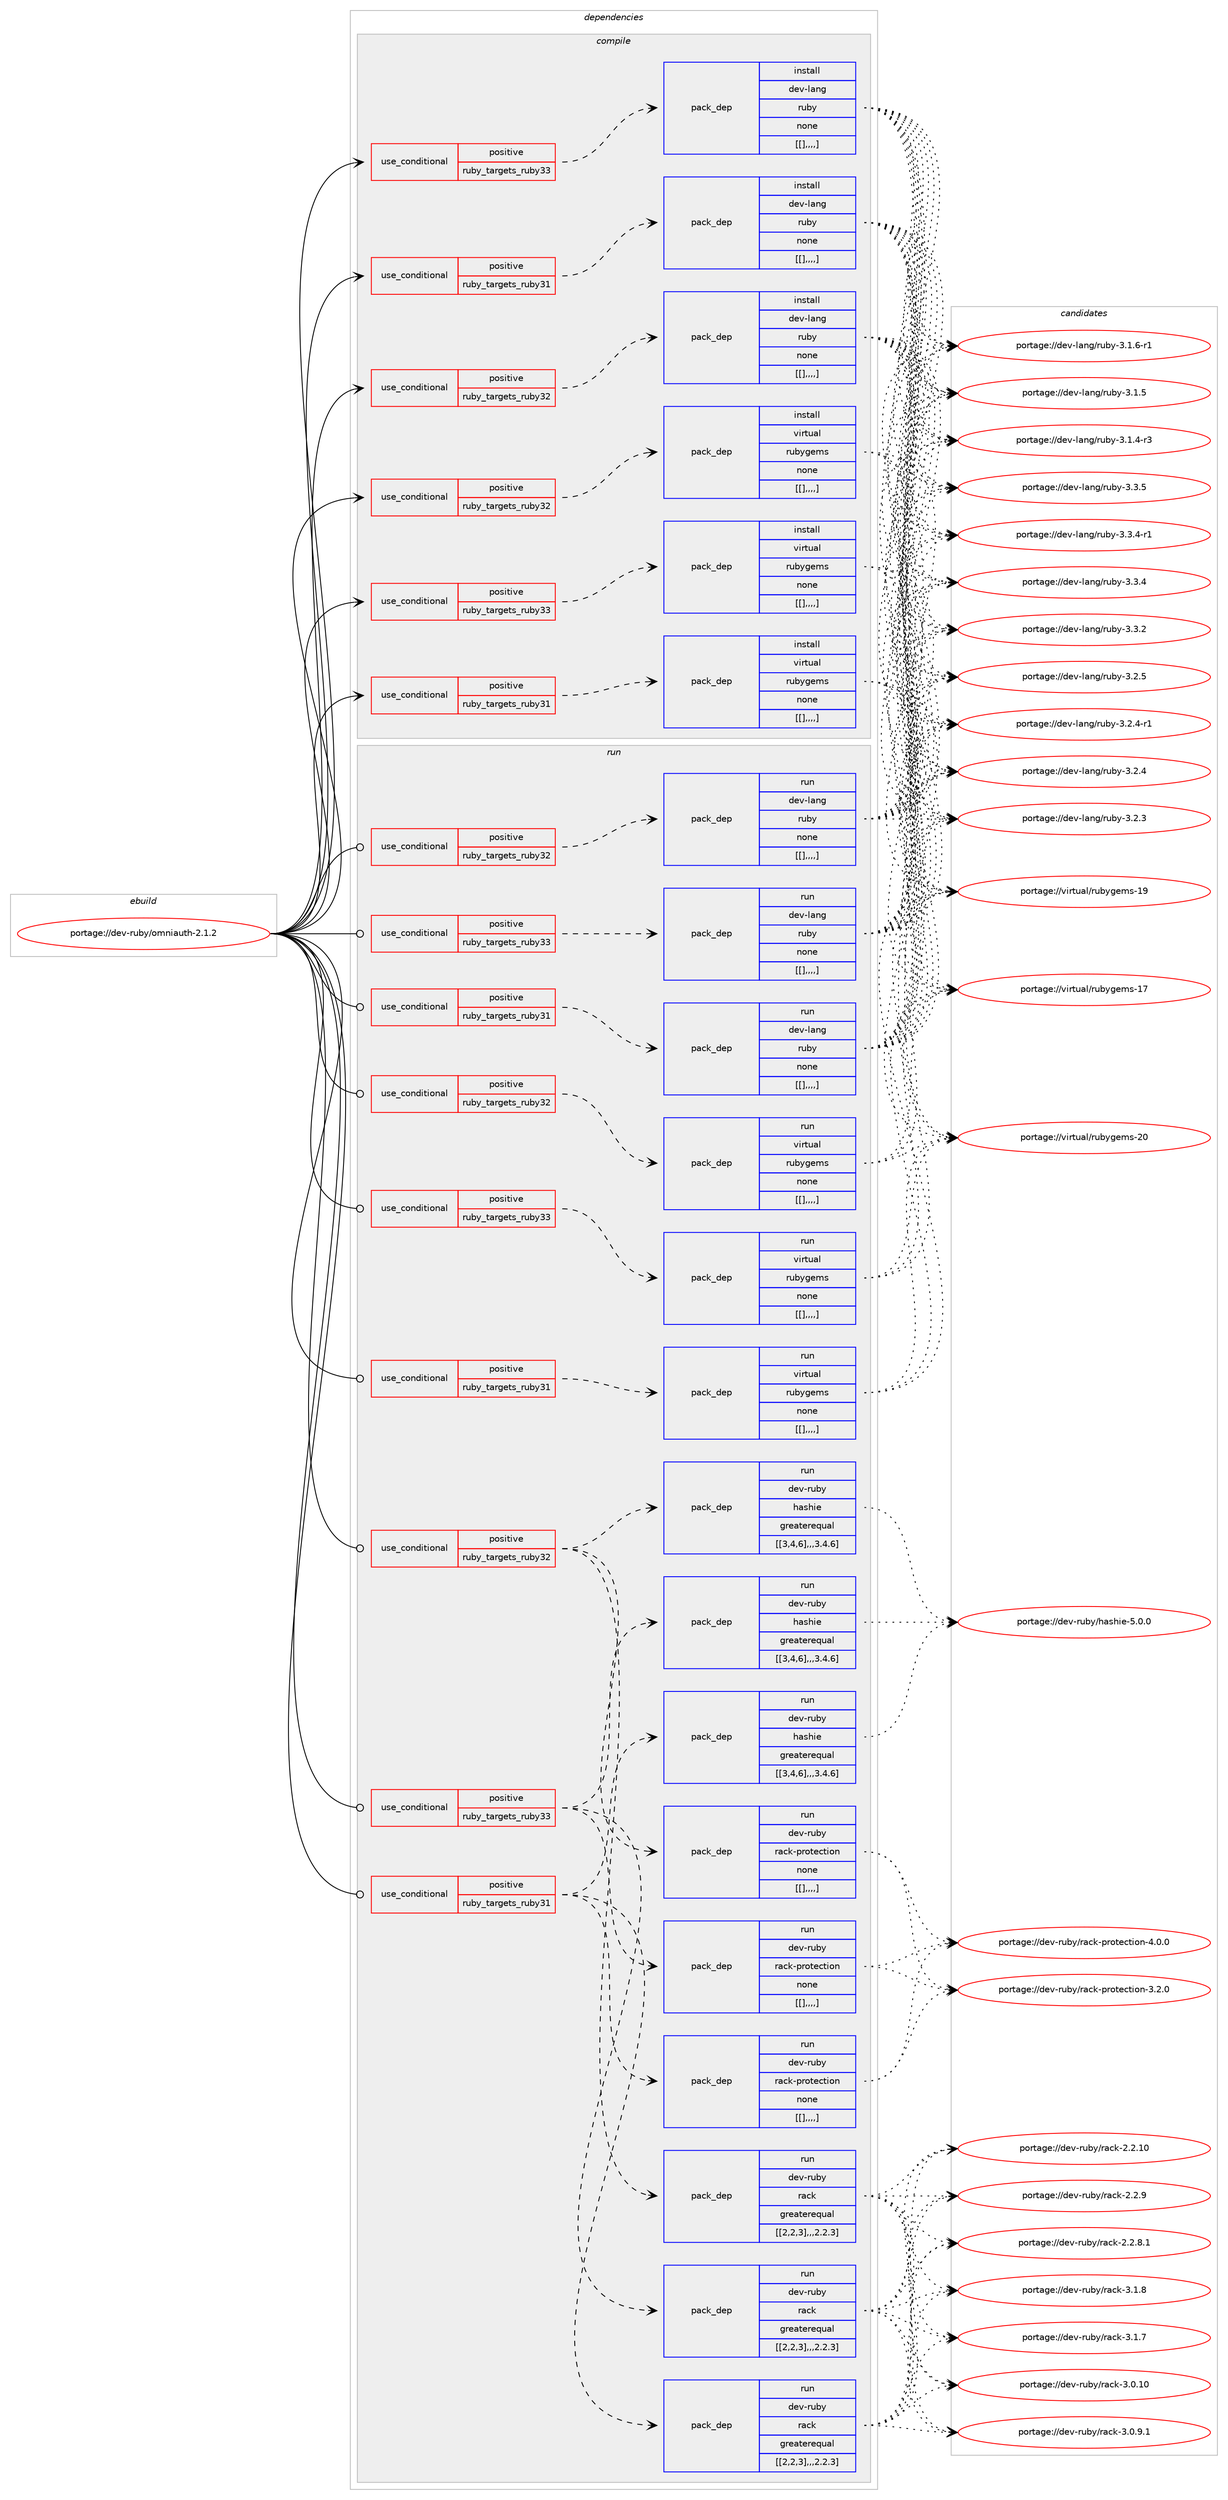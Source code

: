digraph prolog {

# *************
# Graph options
# *************

newrank=true;
concentrate=true;
compound=true;
graph [rankdir=LR,fontname=Helvetica,fontsize=10,ranksep=1.5];#, ranksep=2.5, nodesep=0.2];
edge  [arrowhead=vee];
node  [fontname=Helvetica,fontsize=10];

# **********
# The ebuild
# **********

subgraph cluster_leftcol {
color=gray;
label=<<i>ebuild</i>>;
id [label="portage://dev-ruby/omniauth-2.1.2", color=red, width=4, href="../dev-ruby/omniauth-2.1.2.svg"];
}

# ****************
# The dependencies
# ****************

subgraph cluster_midcol {
color=gray;
label=<<i>dependencies</i>>;
subgraph cluster_compile {
fillcolor="#eeeeee";
style=filled;
label=<<i>compile</i>>;
subgraph cond56104 {
dependency203566 [label=<<TABLE BORDER="0" CELLBORDER="1" CELLSPACING="0" CELLPADDING="4"><TR><TD ROWSPAN="3" CELLPADDING="10">use_conditional</TD></TR><TR><TD>positive</TD></TR><TR><TD>ruby_targets_ruby31</TD></TR></TABLE>>, shape=none, color=red];
subgraph pack146032 {
dependency203589 [label=<<TABLE BORDER="0" CELLBORDER="1" CELLSPACING="0" CELLPADDING="4" WIDTH="220"><TR><TD ROWSPAN="6" CELLPADDING="30">pack_dep</TD></TR><TR><TD WIDTH="110">install</TD></TR><TR><TD>dev-lang</TD></TR><TR><TD>ruby</TD></TR><TR><TD>none</TD></TR><TR><TD>[[],,,,]</TD></TR></TABLE>>, shape=none, color=blue];
}
dependency203566:e -> dependency203589:w [weight=20,style="dashed",arrowhead="vee"];
}
id:e -> dependency203566:w [weight=20,style="solid",arrowhead="vee"];
subgraph cond56133 {
dependency203615 [label=<<TABLE BORDER="0" CELLBORDER="1" CELLSPACING="0" CELLPADDING="4"><TR><TD ROWSPAN="3" CELLPADDING="10">use_conditional</TD></TR><TR><TD>positive</TD></TR><TR><TD>ruby_targets_ruby31</TD></TR></TABLE>>, shape=none, color=red];
subgraph pack146052 {
dependency203619 [label=<<TABLE BORDER="0" CELLBORDER="1" CELLSPACING="0" CELLPADDING="4" WIDTH="220"><TR><TD ROWSPAN="6" CELLPADDING="30">pack_dep</TD></TR><TR><TD WIDTH="110">install</TD></TR><TR><TD>virtual</TD></TR><TR><TD>rubygems</TD></TR><TR><TD>none</TD></TR><TR><TD>[[],,,,]</TD></TR></TABLE>>, shape=none, color=blue];
}
dependency203615:e -> dependency203619:w [weight=20,style="dashed",arrowhead="vee"];
}
id:e -> dependency203615:w [weight=20,style="solid",arrowhead="vee"];
subgraph cond56139 {
dependency203689 [label=<<TABLE BORDER="0" CELLBORDER="1" CELLSPACING="0" CELLPADDING="4"><TR><TD ROWSPAN="3" CELLPADDING="10">use_conditional</TD></TR><TR><TD>positive</TD></TR><TR><TD>ruby_targets_ruby32</TD></TR></TABLE>>, shape=none, color=red];
subgraph pack146100 {
dependency203713 [label=<<TABLE BORDER="0" CELLBORDER="1" CELLSPACING="0" CELLPADDING="4" WIDTH="220"><TR><TD ROWSPAN="6" CELLPADDING="30">pack_dep</TD></TR><TR><TD WIDTH="110">install</TD></TR><TR><TD>dev-lang</TD></TR><TR><TD>ruby</TD></TR><TR><TD>none</TD></TR><TR><TD>[[],,,,]</TD></TR></TABLE>>, shape=none, color=blue];
}
dependency203689:e -> dependency203713:w [weight=20,style="dashed",arrowhead="vee"];
}
id:e -> dependency203689:w [weight=20,style="solid",arrowhead="vee"];
subgraph cond56193 {
dependency203737 [label=<<TABLE BORDER="0" CELLBORDER="1" CELLSPACING="0" CELLPADDING="4"><TR><TD ROWSPAN="3" CELLPADDING="10">use_conditional</TD></TR><TR><TD>positive</TD></TR><TR><TD>ruby_targets_ruby32</TD></TR></TABLE>>, shape=none, color=red];
subgraph pack146115 {
dependency203762 [label=<<TABLE BORDER="0" CELLBORDER="1" CELLSPACING="0" CELLPADDING="4" WIDTH="220"><TR><TD ROWSPAN="6" CELLPADDING="30">pack_dep</TD></TR><TR><TD WIDTH="110">install</TD></TR><TR><TD>virtual</TD></TR><TR><TD>rubygems</TD></TR><TR><TD>none</TD></TR><TR><TD>[[],,,,]</TD></TR></TABLE>>, shape=none, color=blue];
}
dependency203737:e -> dependency203762:w [weight=20,style="dashed",arrowhead="vee"];
}
id:e -> dependency203737:w [weight=20,style="solid",arrowhead="vee"];
subgraph cond56221 {
dependency203879 [label=<<TABLE BORDER="0" CELLBORDER="1" CELLSPACING="0" CELLPADDING="4"><TR><TD ROWSPAN="3" CELLPADDING="10">use_conditional</TD></TR><TR><TD>positive</TD></TR><TR><TD>ruby_targets_ruby33</TD></TR></TABLE>>, shape=none, color=red];
subgraph pack146193 {
dependency203959 [label=<<TABLE BORDER="0" CELLBORDER="1" CELLSPACING="0" CELLPADDING="4" WIDTH="220"><TR><TD ROWSPAN="6" CELLPADDING="30">pack_dep</TD></TR><TR><TD WIDTH="110">install</TD></TR><TR><TD>dev-lang</TD></TR><TR><TD>ruby</TD></TR><TR><TD>none</TD></TR><TR><TD>[[],,,,]</TD></TR></TABLE>>, shape=none, color=blue];
}
dependency203879:e -> dependency203959:w [weight=20,style="dashed",arrowhead="vee"];
}
id:e -> dependency203879:w [weight=20,style="solid",arrowhead="vee"];
subgraph cond56289 {
dependency204015 [label=<<TABLE BORDER="0" CELLBORDER="1" CELLSPACING="0" CELLPADDING="4"><TR><TD ROWSPAN="3" CELLPADDING="10">use_conditional</TD></TR><TR><TD>positive</TD></TR><TR><TD>ruby_targets_ruby33</TD></TR></TABLE>>, shape=none, color=red];
subgraph pack146286 {
dependency204053 [label=<<TABLE BORDER="0" CELLBORDER="1" CELLSPACING="0" CELLPADDING="4" WIDTH="220"><TR><TD ROWSPAN="6" CELLPADDING="30">pack_dep</TD></TR><TR><TD WIDTH="110">install</TD></TR><TR><TD>virtual</TD></TR><TR><TD>rubygems</TD></TR><TR><TD>none</TD></TR><TR><TD>[[],,,,]</TD></TR></TABLE>>, shape=none, color=blue];
}
dependency204015:e -> dependency204053:w [weight=20,style="dashed",arrowhead="vee"];
}
id:e -> dependency204015:w [weight=20,style="solid",arrowhead="vee"];
}
subgraph cluster_compileandrun {
fillcolor="#eeeeee";
style=filled;
label=<<i>compile and run</i>>;
}
subgraph cluster_run {
fillcolor="#eeeeee";
style=filled;
label=<<i>run</i>>;
subgraph cond56350 {
dependency204120 [label=<<TABLE BORDER="0" CELLBORDER="1" CELLSPACING="0" CELLPADDING="4"><TR><TD ROWSPAN="3" CELLPADDING="10">use_conditional</TD></TR><TR><TD>positive</TD></TR><TR><TD>ruby_targets_ruby31</TD></TR></TABLE>>, shape=none, color=red];
subgraph pack146331 {
dependency204143 [label=<<TABLE BORDER="0" CELLBORDER="1" CELLSPACING="0" CELLPADDING="4" WIDTH="220"><TR><TD ROWSPAN="6" CELLPADDING="30">pack_dep</TD></TR><TR><TD WIDTH="110">run</TD></TR><TR><TD>dev-lang</TD></TR><TR><TD>ruby</TD></TR><TR><TD>none</TD></TR><TR><TD>[[],,,,]</TD></TR></TABLE>>, shape=none, color=blue];
}
dependency204120:e -> dependency204143:w [weight=20,style="dashed",arrowhead="vee"];
}
id:e -> dependency204120:w [weight=20,style="solid",arrowhead="odot"];
subgraph cond56433 {
dependency204292 [label=<<TABLE BORDER="0" CELLBORDER="1" CELLSPACING="0" CELLPADDING="4"><TR><TD ROWSPAN="3" CELLPADDING="10">use_conditional</TD></TR><TR><TD>positive</TD></TR><TR><TD>ruby_targets_ruby31</TD></TR></TABLE>>, shape=none, color=red];
subgraph pack146411 {
dependency204328 [label=<<TABLE BORDER="0" CELLBORDER="1" CELLSPACING="0" CELLPADDING="4" WIDTH="220"><TR><TD ROWSPAN="6" CELLPADDING="30">pack_dep</TD></TR><TR><TD WIDTH="110">run</TD></TR><TR><TD>dev-ruby</TD></TR><TR><TD>rack</TD></TR><TR><TD>greaterequal</TD></TR><TR><TD>[[2,2,3],,,2.2.3]</TD></TR></TABLE>>, shape=none, color=blue];
}
dependency204292:e -> dependency204328:w [weight=20,style="dashed",arrowhead="vee"];
subgraph pack146433 {
dependency204331 [label=<<TABLE BORDER="0" CELLBORDER="1" CELLSPACING="0" CELLPADDING="4" WIDTH="220"><TR><TD ROWSPAN="6" CELLPADDING="30">pack_dep</TD></TR><TR><TD WIDTH="110">run</TD></TR><TR><TD>dev-ruby</TD></TR><TR><TD>rack-protection</TD></TR><TR><TD>none</TD></TR><TR><TD>[[],,,,]</TD></TR></TABLE>>, shape=none, color=blue];
}
dependency204292:e -> dependency204331:w [weight=20,style="dashed",arrowhead="vee"];
subgraph pack146447 {
dependency204357 [label=<<TABLE BORDER="0" CELLBORDER="1" CELLSPACING="0" CELLPADDING="4" WIDTH="220"><TR><TD ROWSPAN="6" CELLPADDING="30">pack_dep</TD></TR><TR><TD WIDTH="110">run</TD></TR><TR><TD>dev-ruby</TD></TR><TR><TD>hashie</TD></TR><TR><TD>greaterequal</TD></TR><TR><TD>[[3,4,6],,,3.4.6]</TD></TR></TABLE>>, shape=none, color=blue];
}
dependency204292:e -> dependency204357:w [weight=20,style="dashed",arrowhead="vee"];
}
id:e -> dependency204292:w [weight=20,style="solid",arrowhead="odot"];
subgraph cond56477 {
dependency204414 [label=<<TABLE BORDER="0" CELLBORDER="1" CELLSPACING="0" CELLPADDING="4"><TR><TD ROWSPAN="3" CELLPADDING="10">use_conditional</TD></TR><TR><TD>positive</TD></TR><TR><TD>ruby_targets_ruby31</TD></TR></TABLE>>, shape=none, color=red];
subgraph pack146483 {
dependency204459 [label=<<TABLE BORDER="0" CELLBORDER="1" CELLSPACING="0" CELLPADDING="4" WIDTH="220"><TR><TD ROWSPAN="6" CELLPADDING="30">pack_dep</TD></TR><TR><TD WIDTH="110">run</TD></TR><TR><TD>virtual</TD></TR><TR><TD>rubygems</TD></TR><TR><TD>none</TD></TR><TR><TD>[[],,,,]</TD></TR></TABLE>>, shape=none, color=blue];
}
dependency204414:e -> dependency204459:w [weight=20,style="dashed",arrowhead="vee"];
}
id:e -> dependency204414:w [weight=20,style="solid",arrowhead="odot"];
subgraph cond56518 {
dependency204467 [label=<<TABLE BORDER="0" CELLBORDER="1" CELLSPACING="0" CELLPADDING="4"><TR><TD ROWSPAN="3" CELLPADDING="10">use_conditional</TD></TR><TR><TD>positive</TD></TR><TR><TD>ruby_targets_ruby32</TD></TR></TABLE>>, shape=none, color=red];
subgraph pack146509 {
dependency204491 [label=<<TABLE BORDER="0" CELLBORDER="1" CELLSPACING="0" CELLPADDING="4" WIDTH="220"><TR><TD ROWSPAN="6" CELLPADDING="30">pack_dep</TD></TR><TR><TD WIDTH="110">run</TD></TR><TR><TD>dev-lang</TD></TR><TR><TD>ruby</TD></TR><TR><TD>none</TD></TR><TR><TD>[[],,,,]</TD></TR></TABLE>>, shape=none, color=blue];
}
dependency204467:e -> dependency204491:w [weight=20,style="dashed",arrowhead="vee"];
}
id:e -> dependency204467:w [weight=20,style="solid",arrowhead="odot"];
subgraph cond56529 {
dependency204513 [label=<<TABLE BORDER="0" CELLBORDER="1" CELLSPACING="0" CELLPADDING="4"><TR><TD ROWSPAN="3" CELLPADDING="10">use_conditional</TD></TR><TR><TD>positive</TD></TR><TR><TD>ruby_targets_ruby32</TD></TR></TABLE>>, shape=none, color=red];
subgraph pack146531 {
dependency204516 [label=<<TABLE BORDER="0" CELLBORDER="1" CELLSPACING="0" CELLPADDING="4" WIDTH="220"><TR><TD ROWSPAN="6" CELLPADDING="30">pack_dep</TD></TR><TR><TD WIDTH="110">run</TD></TR><TR><TD>dev-ruby</TD></TR><TR><TD>rack</TD></TR><TR><TD>greaterequal</TD></TR><TR><TD>[[2,2,3],,,2.2.3]</TD></TR></TABLE>>, shape=none, color=blue];
}
dependency204513:e -> dependency204516:w [weight=20,style="dashed",arrowhead="vee"];
subgraph pack146533 {
dependency204536 [label=<<TABLE BORDER="0" CELLBORDER="1" CELLSPACING="0" CELLPADDING="4" WIDTH="220"><TR><TD ROWSPAN="6" CELLPADDING="30">pack_dep</TD></TR><TR><TD WIDTH="110">run</TD></TR><TR><TD>dev-ruby</TD></TR><TR><TD>rack-protection</TD></TR><TR><TD>none</TD></TR><TR><TD>[[],,,,]</TD></TR></TABLE>>, shape=none, color=blue];
}
dependency204513:e -> dependency204536:w [weight=20,style="dashed",arrowhead="vee"];
subgraph pack146547 {
dependency204556 [label=<<TABLE BORDER="0" CELLBORDER="1" CELLSPACING="0" CELLPADDING="4" WIDTH="220"><TR><TD ROWSPAN="6" CELLPADDING="30">pack_dep</TD></TR><TR><TD WIDTH="110">run</TD></TR><TR><TD>dev-ruby</TD></TR><TR><TD>hashie</TD></TR><TR><TD>greaterequal</TD></TR><TR><TD>[[3,4,6],,,3.4.6]</TD></TR></TABLE>>, shape=none, color=blue];
}
dependency204513:e -> dependency204556:w [weight=20,style="dashed",arrowhead="vee"];
}
id:e -> dependency204513:w [weight=20,style="solid",arrowhead="odot"];
subgraph cond56558 {
dependency204560 [label=<<TABLE BORDER="0" CELLBORDER="1" CELLSPACING="0" CELLPADDING="4"><TR><TD ROWSPAN="3" CELLPADDING="10">use_conditional</TD></TR><TR><TD>positive</TD></TR><TR><TD>ruby_targets_ruby32</TD></TR></TABLE>>, shape=none, color=red];
subgraph pack146555 {
dependency204580 [label=<<TABLE BORDER="0" CELLBORDER="1" CELLSPACING="0" CELLPADDING="4" WIDTH="220"><TR><TD ROWSPAN="6" CELLPADDING="30">pack_dep</TD></TR><TR><TD WIDTH="110">run</TD></TR><TR><TD>virtual</TD></TR><TR><TD>rubygems</TD></TR><TR><TD>none</TD></TR><TR><TD>[[],,,,]</TD></TR></TABLE>>, shape=none, color=blue];
}
dependency204560:e -> dependency204580:w [weight=20,style="dashed",arrowhead="vee"];
}
id:e -> dependency204560:w [weight=20,style="solid",arrowhead="odot"];
subgraph cond56572 {
dependency204610 [label=<<TABLE BORDER="0" CELLBORDER="1" CELLSPACING="0" CELLPADDING="4"><TR><TD ROWSPAN="3" CELLPADDING="10">use_conditional</TD></TR><TR><TD>positive</TD></TR><TR><TD>ruby_targets_ruby33</TD></TR></TABLE>>, shape=none, color=red];
subgraph pack146584 {
dependency204614 [label=<<TABLE BORDER="0" CELLBORDER="1" CELLSPACING="0" CELLPADDING="4" WIDTH="220"><TR><TD ROWSPAN="6" CELLPADDING="30">pack_dep</TD></TR><TR><TD WIDTH="110">run</TD></TR><TR><TD>dev-lang</TD></TR><TR><TD>ruby</TD></TR><TR><TD>none</TD></TR><TR><TD>[[],,,,]</TD></TR></TABLE>>, shape=none, color=blue];
}
dependency204610:e -> dependency204614:w [weight=20,style="dashed",arrowhead="vee"];
}
id:e -> dependency204610:w [weight=20,style="solid",arrowhead="odot"];
subgraph cond56586 {
dependency204617 [label=<<TABLE BORDER="0" CELLBORDER="1" CELLSPACING="0" CELLPADDING="4"><TR><TD ROWSPAN="3" CELLPADDING="10">use_conditional</TD></TR><TR><TD>positive</TD></TR><TR><TD>ruby_targets_ruby33</TD></TR></TABLE>>, shape=none, color=red];
subgraph pack146594 {
dependency204654 [label=<<TABLE BORDER="0" CELLBORDER="1" CELLSPACING="0" CELLPADDING="4" WIDTH="220"><TR><TD ROWSPAN="6" CELLPADDING="30">pack_dep</TD></TR><TR><TD WIDTH="110">run</TD></TR><TR><TD>dev-ruby</TD></TR><TR><TD>rack</TD></TR><TR><TD>greaterequal</TD></TR><TR><TD>[[2,2,3],,,2.2.3]</TD></TR></TABLE>>, shape=none, color=blue];
}
dependency204617:e -> dependency204654:w [weight=20,style="dashed",arrowhead="vee"];
subgraph pack146629 {
dependency204694 [label=<<TABLE BORDER="0" CELLBORDER="1" CELLSPACING="0" CELLPADDING="4" WIDTH="220"><TR><TD ROWSPAN="6" CELLPADDING="30">pack_dep</TD></TR><TR><TD WIDTH="110">run</TD></TR><TR><TD>dev-ruby</TD></TR><TR><TD>rack-protection</TD></TR><TR><TD>none</TD></TR><TR><TD>[[],,,,]</TD></TR></TABLE>>, shape=none, color=blue];
}
dependency204617:e -> dependency204694:w [weight=20,style="dashed",arrowhead="vee"];
subgraph pack146634 {
dependency204715 [label=<<TABLE BORDER="0" CELLBORDER="1" CELLSPACING="0" CELLPADDING="4" WIDTH="220"><TR><TD ROWSPAN="6" CELLPADDING="30">pack_dep</TD></TR><TR><TD WIDTH="110">run</TD></TR><TR><TD>dev-ruby</TD></TR><TR><TD>hashie</TD></TR><TR><TD>greaterequal</TD></TR><TR><TD>[[3,4,6],,,3.4.6]</TD></TR></TABLE>>, shape=none, color=blue];
}
dependency204617:e -> dependency204715:w [weight=20,style="dashed",arrowhead="vee"];
}
id:e -> dependency204617:w [weight=20,style="solid",arrowhead="odot"];
subgraph cond56641 {
dependency204739 [label=<<TABLE BORDER="0" CELLBORDER="1" CELLSPACING="0" CELLPADDING="4"><TR><TD ROWSPAN="3" CELLPADDING="10">use_conditional</TD></TR><TR><TD>positive</TD></TR><TR><TD>ruby_targets_ruby33</TD></TR></TABLE>>, shape=none, color=red];
subgraph pack146674 {
dependency204777 [label=<<TABLE BORDER="0" CELLBORDER="1" CELLSPACING="0" CELLPADDING="4" WIDTH="220"><TR><TD ROWSPAN="6" CELLPADDING="30">pack_dep</TD></TR><TR><TD WIDTH="110">run</TD></TR><TR><TD>virtual</TD></TR><TR><TD>rubygems</TD></TR><TR><TD>none</TD></TR><TR><TD>[[],,,,]</TD></TR></TABLE>>, shape=none, color=blue];
}
dependency204739:e -> dependency204777:w [weight=20,style="dashed",arrowhead="vee"];
}
id:e -> dependency204739:w [weight=20,style="solid",arrowhead="odot"];
}
}

# **************
# The candidates
# **************

subgraph cluster_choices {
rank=same;
color=gray;
label=<<i>candidates</i>>;

subgraph choice146260 {
color=black;
nodesep=1;
choice10010111845108971101034711411798121455146514653 [label="portage://dev-lang/ruby-3.3.5", color=red, width=4,href="../dev-lang/ruby-3.3.5.svg"];
choice100101118451089711010347114117981214551465146524511449 [label="portage://dev-lang/ruby-3.3.4-r1", color=red, width=4,href="../dev-lang/ruby-3.3.4-r1.svg"];
choice10010111845108971101034711411798121455146514652 [label="portage://dev-lang/ruby-3.3.4", color=red, width=4,href="../dev-lang/ruby-3.3.4.svg"];
choice10010111845108971101034711411798121455146514650 [label="portage://dev-lang/ruby-3.3.2", color=red, width=4,href="../dev-lang/ruby-3.3.2.svg"];
choice10010111845108971101034711411798121455146504653 [label="portage://dev-lang/ruby-3.2.5", color=red, width=4,href="../dev-lang/ruby-3.2.5.svg"];
choice100101118451089711010347114117981214551465046524511449 [label="portage://dev-lang/ruby-3.2.4-r1", color=red, width=4,href="../dev-lang/ruby-3.2.4-r1.svg"];
choice10010111845108971101034711411798121455146504652 [label="portage://dev-lang/ruby-3.2.4", color=red, width=4,href="../dev-lang/ruby-3.2.4.svg"];
choice10010111845108971101034711411798121455146504651 [label="portage://dev-lang/ruby-3.2.3", color=red, width=4,href="../dev-lang/ruby-3.2.3.svg"];
choice100101118451089711010347114117981214551464946544511449 [label="portage://dev-lang/ruby-3.1.6-r1", color=red, width=4,href="../dev-lang/ruby-3.1.6-r1.svg"];
choice10010111845108971101034711411798121455146494653 [label="portage://dev-lang/ruby-3.1.5", color=red, width=4,href="../dev-lang/ruby-3.1.5.svg"];
choice100101118451089711010347114117981214551464946524511451 [label="portage://dev-lang/ruby-3.1.4-r3", color=red, width=4,href="../dev-lang/ruby-3.1.4-r3.svg"];
dependency203589:e -> choice10010111845108971101034711411798121455146514653:w [style=dotted,weight="100"];
dependency203589:e -> choice100101118451089711010347114117981214551465146524511449:w [style=dotted,weight="100"];
dependency203589:e -> choice10010111845108971101034711411798121455146514652:w [style=dotted,weight="100"];
dependency203589:e -> choice10010111845108971101034711411798121455146514650:w [style=dotted,weight="100"];
dependency203589:e -> choice10010111845108971101034711411798121455146504653:w [style=dotted,weight="100"];
dependency203589:e -> choice100101118451089711010347114117981214551465046524511449:w [style=dotted,weight="100"];
dependency203589:e -> choice10010111845108971101034711411798121455146504652:w [style=dotted,weight="100"];
dependency203589:e -> choice10010111845108971101034711411798121455146504651:w [style=dotted,weight="100"];
dependency203589:e -> choice100101118451089711010347114117981214551464946544511449:w [style=dotted,weight="100"];
dependency203589:e -> choice10010111845108971101034711411798121455146494653:w [style=dotted,weight="100"];
dependency203589:e -> choice100101118451089711010347114117981214551464946524511451:w [style=dotted,weight="100"];
}
subgraph choice146273 {
color=black;
nodesep=1;
choice118105114116117971084711411798121103101109115455048 [label="portage://virtual/rubygems-20", color=red, width=4,href="../virtual/rubygems-20.svg"];
choice118105114116117971084711411798121103101109115454957 [label="portage://virtual/rubygems-19", color=red, width=4,href="../virtual/rubygems-19.svg"];
choice118105114116117971084711411798121103101109115454955 [label="portage://virtual/rubygems-17", color=red, width=4,href="../virtual/rubygems-17.svg"];
dependency203619:e -> choice118105114116117971084711411798121103101109115455048:w [style=dotted,weight="100"];
dependency203619:e -> choice118105114116117971084711411798121103101109115454957:w [style=dotted,weight="100"];
dependency203619:e -> choice118105114116117971084711411798121103101109115454955:w [style=dotted,weight="100"];
}
subgraph choice146276 {
color=black;
nodesep=1;
choice10010111845108971101034711411798121455146514653 [label="portage://dev-lang/ruby-3.3.5", color=red, width=4,href="../dev-lang/ruby-3.3.5.svg"];
choice100101118451089711010347114117981214551465146524511449 [label="portage://dev-lang/ruby-3.3.4-r1", color=red, width=4,href="../dev-lang/ruby-3.3.4-r1.svg"];
choice10010111845108971101034711411798121455146514652 [label="portage://dev-lang/ruby-3.3.4", color=red, width=4,href="../dev-lang/ruby-3.3.4.svg"];
choice10010111845108971101034711411798121455146514650 [label="portage://dev-lang/ruby-3.3.2", color=red, width=4,href="../dev-lang/ruby-3.3.2.svg"];
choice10010111845108971101034711411798121455146504653 [label="portage://dev-lang/ruby-3.2.5", color=red, width=4,href="../dev-lang/ruby-3.2.5.svg"];
choice100101118451089711010347114117981214551465046524511449 [label="portage://dev-lang/ruby-3.2.4-r1", color=red, width=4,href="../dev-lang/ruby-3.2.4-r1.svg"];
choice10010111845108971101034711411798121455146504652 [label="portage://dev-lang/ruby-3.2.4", color=red, width=4,href="../dev-lang/ruby-3.2.4.svg"];
choice10010111845108971101034711411798121455146504651 [label="portage://dev-lang/ruby-3.2.3", color=red, width=4,href="../dev-lang/ruby-3.2.3.svg"];
choice100101118451089711010347114117981214551464946544511449 [label="portage://dev-lang/ruby-3.1.6-r1", color=red, width=4,href="../dev-lang/ruby-3.1.6-r1.svg"];
choice10010111845108971101034711411798121455146494653 [label="portage://dev-lang/ruby-3.1.5", color=red, width=4,href="../dev-lang/ruby-3.1.5.svg"];
choice100101118451089711010347114117981214551464946524511451 [label="portage://dev-lang/ruby-3.1.4-r3", color=red, width=4,href="../dev-lang/ruby-3.1.4-r3.svg"];
dependency203713:e -> choice10010111845108971101034711411798121455146514653:w [style=dotted,weight="100"];
dependency203713:e -> choice100101118451089711010347114117981214551465146524511449:w [style=dotted,weight="100"];
dependency203713:e -> choice10010111845108971101034711411798121455146514652:w [style=dotted,weight="100"];
dependency203713:e -> choice10010111845108971101034711411798121455146514650:w [style=dotted,weight="100"];
dependency203713:e -> choice10010111845108971101034711411798121455146504653:w [style=dotted,weight="100"];
dependency203713:e -> choice100101118451089711010347114117981214551465046524511449:w [style=dotted,weight="100"];
dependency203713:e -> choice10010111845108971101034711411798121455146504652:w [style=dotted,weight="100"];
dependency203713:e -> choice10010111845108971101034711411798121455146504651:w [style=dotted,weight="100"];
dependency203713:e -> choice100101118451089711010347114117981214551464946544511449:w [style=dotted,weight="100"];
dependency203713:e -> choice10010111845108971101034711411798121455146494653:w [style=dotted,weight="100"];
dependency203713:e -> choice100101118451089711010347114117981214551464946524511451:w [style=dotted,weight="100"];
}
subgraph choice146281 {
color=black;
nodesep=1;
choice118105114116117971084711411798121103101109115455048 [label="portage://virtual/rubygems-20", color=red, width=4,href="../virtual/rubygems-20.svg"];
choice118105114116117971084711411798121103101109115454957 [label="portage://virtual/rubygems-19", color=red, width=4,href="../virtual/rubygems-19.svg"];
choice118105114116117971084711411798121103101109115454955 [label="portage://virtual/rubygems-17", color=red, width=4,href="../virtual/rubygems-17.svg"];
dependency203762:e -> choice118105114116117971084711411798121103101109115455048:w [style=dotted,weight="100"];
dependency203762:e -> choice118105114116117971084711411798121103101109115454957:w [style=dotted,weight="100"];
dependency203762:e -> choice118105114116117971084711411798121103101109115454955:w [style=dotted,weight="100"];
}
subgraph choice146295 {
color=black;
nodesep=1;
choice10010111845108971101034711411798121455146514653 [label="portage://dev-lang/ruby-3.3.5", color=red, width=4,href="../dev-lang/ruby-3.3.5.svg"];
choice100101118451089711010347114117981214551465146524511449 [label="portage://dev-lang/ruby-3.3.4-r1", color=red, width=4,href="../dev-lang/ruby-3.3.4-r1.svg"];
choice10010111845108971101034711411798121455146514652 [label="portage://dev-lang/ruby-3.3.4", color=red, width=4,href="../dev-lang/ruby-3.3.4.svg"];
choice10010111845108971101034711411798121455146514650 [label="portage://dev-lang/ruby-3.3.2", color=red, width=4,href="../dev-lang/ruby-3.3.2.svg"];
choice10010111845108971101034711411798121455146504653 [label="portage://dev-lang/ruby-3.2.5", color=red, width=4,href="../dev-lang/ruby-3.2.5.svg"];
choice100101118451089711010347114117981214551465046524511449 [label="portage://dev-lang/ruby-3.2.4-r1", color=red, width=4,href="../dev-lang/ruby-3.2.4-r1.svg"];
choice10010111845108971101034711411798121455146504652 [label="portage://dev-lang/ruby-3.2.4", color=red, width=4,href="../dev-lang/ruby-3.2.4.svg"];
choice10010111845108971101034711411798121455146504651 [label="portage://dev-lang/ruby-3.2.3", color=red, width=4,href="../dev-lang/ruby-3.2.3.svg"];
choice100101118451089711010347114117981214551464946544511449 [label="portage://dev-lang/ruby-3.1.6-r1", color=red, width=4,href="../dev-lang/ruby-3.1.6-r1.svg"];
choice10010111845108971101034711411798121455146494653 [label="portage://dev-lang/ruby-3.1.5", color=red, width=4,href="../dev-lang/ruby-3.1.5.svg"];
choice100101118451089711010347114117981214551464946524511451 [label="portage://dev-lang/ruby-3.1.4-r3", color=red, width=4,href="../dev-lang/ruby-3.1.4-r3.svg"];
dependency203959:e -> choice10010111845108971101034711411798121455146514653:w [style=dotted,weight="100"];
dependency203959:e -> choice100101118451089711010347114117981214551465146524511449:w [style=dotted,weight="100"];
dependency203959:e -> choice10010111845108971101034711411798121455146514652:w [style=dotted,weight="100"];
dependency203959:e -> choice10010111845108971101034711411798121455146514650:w [style=dotted,weight="100"];
dependency203959:e -> choice10010111845108971101034711411798121455146504653:w [style=dotted,weight="100"];
dependency203959:e -> choice100101118451089711010347114117981214551465046524511449:w [style=dotted,weight="100"];
dependency203959:e -> choice10010111845108971101034711411798121455146504652:w [style=dotted,weight="100"];
dependency203959:e -> choice10010111845108971101034711411798121455146504651:w [style=dotted,weight="100"];
dependency203959:e -> choice100101118451089711010347114117981214551464946544511449:w [style=dotted,weight="100"];
dependency203959:e -> choice10010111845108971101034711411798121455146494653:w [style=dotted,weight="100"];
dependency203959:e -> choice100101118451089711010347114117981214551464946524511451:w [style=dotted,weight="100"];
}
subgraph choice146332 {
color=black;
nodesep=1;
choice118105114116117971084711411798121103101109115455048 [label="portage://virtual/rubygems-20", color=red, width=4,href="../virtual/rubygems-20.svg"];
choice118105114116117971084711411798121103101109115454957 [label="portage://virtual/rubygems-19", color=red, width=4,href="../virtual/rubygems-19.svg"];
choice118105114116117971084711411798121103101109115454955 [label="portage://virtual/rubygems-17", color=red, width=4,href="../virtual/rubygems-17.svg"];
dependency204053:e -> choice118105114116117971084711411798121103101109115455048:w [style=dotted,weight="100"];
dependency204053:e -> choice118105114116117971084711411798121103101109115454957:w [style=dotted,weight="100"];
dependency204053:e -> choice118105114116117971084711411798121103101109115454955:w [style=dotted,weight="100"];
}
subgraph choice146362 {
color=black;
nodesep=1;
choice10010111845108971101034711411798121455146514653 [label="portage://dev-lang/ruby-3.3.5", color=red, width=4,href="../dev-lang/ruby-3.3.5.svg"];
choice100101118451089711010347114117981214551465146524511449 [label="portage://dev-lang/ruby-3.3.4-r1", color=red, width=4,href="../dev-lang/ruby-3.3.4-r1.svg"];
choice10010111845108971101034711411798121455146514652 [label="portage://dev-lang/ruby-3.3.4", color=red, width=4,href="../dev-lang/ruby-3.3.4.svg"];
choice10010111845108971101034711411798121455146514650 [label="portage://dev-lang/ruby-3.3.2", color=red, width=4,href="../dev-lang/ruby-3.3.2.svg"];
choice10010111845108971101034711411798121455146504653 [label="portage://dev-lang/ruby-3.2.5", color=red, width=4,href="../dev-lang/ruby-3.2.5.svg"];
choice100101118451089711010347114117981214551465046524511449 [label="portage://dev-lang/ruby-3.2.4-r1", color=red, width=4,href="../dev-lang/ruby-3.2.4-r1.svg"];
choice10010111845108971101034711411798121455146504652 [label="portage://dev-lang/ruby-3.2.4", color=red, width=4,href="../dev-lang/ruby-3.2.4.svg"];
choice10010111845108971101034711411798121455146504651 [label="portage://dev-lang/ruby-3.2.3", color=red, width=4,href="../dev-lang/ruby-3.2.3.svg"];
choice100101118451089711010347114117981214551464946544511449 [label="portage://dev-lang/ruby-3.1.6-r1", color=red, width=4,href="../dev-lang/ruby-3.1.6-r1.svg"];
choice10010111845108971101034711411798121455146494653 [label="portage://dev-lang/ruby-3.1.5", color=red, width=4,href="../dev-lang/ruby-3.1.5.svg"];
choice100101118451089711010347114117981214551464946524511451 [label="portage://dev-lang/ruby-3.1.4-r3", color=red, width=4,href="../dev-lang/ruby-3.1.4-r3.svg"];
dependency204143:e -> choice10010111845108971101034711411798121455146514653:w [style=dotted,weight="100"];
dependency204143:e -> choice100101118451089711010347114117981214551465146524511449:w [style=dotted,weight="100"];
dependency204143:e -> choice10010111845108971101034711411798121455146514652:w [style=dotted,weight="100"];
dependency204143:e -> choice10010111845108971101034711411798121455146514650:w [style=dotted,weight="100"];
dependency204143:e -> choice10010111845108971101034711411798121455146504653:w [style=dotted,weight="100"];
dependency204143:e -> choice100101118451089711010347114117981214551465046524511449:w [style=dotted,weight="100"];
dependency204143:e -> choice10010111845108971101034711411798121455146504652:w [style=dotted,weight="100"];
dependency204143:e -> choice10010111845108971101034711411798121455146504651:w [style=dotted,weight="100"];
dependency204143:e -> choice100101118451089711010347114117981214551464946544511449:w [style=dotted,weight="100"];
dependency204143:e -> choice10010111845108971101034711411798121455146494653:w [style=dotted,weight="100"];
dependency204143:e -> choice100101118451089711010347114117981214551464946524511451:w [style=dotted,weight="100"];
}
subgraph choice146400 {
color=black;
nodesep=1;
choice1001011184511411798121471149799107455146494656 [label="portage://dev-ruby/rack-3.1.8", color=red, width=4,href="../dev-ruby/rack-3.1.8.svg"];
choice1001011184511411798121471149799107455146494655 [label="portage://dev-ruby/rack-3.1.7", color=red, width=4,href="../dev-ruby/rack-3.1.7.svg"];
choice100101118451141179812147114979910745514648464948 [label="portage://dev-ruby/rack-3.0.10", color=red, width=4,href="../dev-ruby/rack-3.0.10.svg"];
choice10010111845114117981214711497991074551464846574649 [label="portage://dev-ruby/rack-3.0.9.1", color=red, width=4,href="../dev-ruby/rack-3.0.9.1.svg"];
choice100101118451141179812147114979910745504650464948 [label="portage://dev-ruby/rack-2.2.10", color=red, width=4,href="../dev-ruby/rack-2.2.10.svg"];
choice1001011184511411798121471149799107455046504657 [label="portage://dev-ruby/rack-2.2.9", color=red, width=4,href="../dev-ruby/rack-2.2.9.svg"];
choice10010111845114117981214711497991074550465046564649 [label="portage://dev-ruby/rack-2.2.8.1", color=red, width=4,href="../dev-ruby/rack-2.2.8.1.svg"];
dependency204328:e -> choice1001011184511411798121471149799107455146494656:w [style=dotted,weight="100"];
dependency204328:e -> choice1001011184511411798121471149799107455146494655:w [style=dotted,weight="100"];
dependency204328:e -> choice100101118451141179812147114979910745514648464948:w [style=dotted,weight="100"];
dependency204328:e -> choice10010111845114117981214711497991074551464846574649:w [style=dotted,weight="100"];
dependency204328:e -> choice100101118451141179812147114979910745504650464948:w [style=dotted,weight="100"];
dependency204328:e -> choice1001011184511411798121471149799107455046504657:w [style=dotted,weight="100"];
dependency204328:e -> choice10010111845114117981214711497991074550465046564649:w [style=dotted,weight="100"];
}
subgraph choice146450 {
color=black;
nodesep=1;
choice10010111845114117981214711497991074511211411111610199116105111110455246484648 [label="portage://dev-ruby/rack-protection-4.0.0", color=red, width=4,href="../dev-ruby/rack-protection-4.0.0.svg"];
choice10010111845114117981214711497991074511211411111610199116105111110455146504648 [label="portage://dev-ruby/rack-protection-3.2.0", color=red, width=4,href="../dev-ruby/rack-protection-3.2.0.svg"];
dependency204331:e -> choice10010111845114117981214711497991074511211411111610199116105111110455246484648:w [style=dotted,weight="100"];
dependency204331:e -> choice10010111845114117981214711497991074511211411111610199116105111110455146504648:w [style=dotted,weight="100"];
}
subgraph choice146452 {
color=black;
nodesep=1;
choice10010111845114117981214710497115104105101455346484648 [label="portage://dev-ruby/hashie-5.0.0", color=red, width=4,href="../dev-ruby/hashie-5.0.0.svg"];
dependency204357:e -> choice10010111845114117981214710497115104105101455346484648:w [style=dotted,weight="100"];
}
subgraph choice146454 {
color=black;
nodesep=1;
choice118105114116117971084711411798121103101109115455048 [label="portage://virtual/rubygems-20", color=red, width=4,href="../virtual/rubygems-20.svg"];
choice118105114116117971084711411798121103101109115454957 [label="portage://virtual/rubygems-19", color=red, width=4,href="../virtual/rubygems-19.svg"];
choice118105114116117971084711411798121103101109115454955 [label="portage://virtual/rubygems-17", color=red, width=4,href="../virtual/rubygems-17.svg"];
dependency204459:e -> choice118105114116117971084711411798121103101109115455048:w [style=dotted,weight="100"];
dependency204459:e -> choice118105114116117971084711411798121103101109115454957:w [style=dotted,weight="100"];
dependency204459:e -> choice118105114116117971084711411798121103101109115454955:w [style=dotted,weight="100"];
}
subgraph choice146459 {
color=black;
nodesep=1;
choice10010111845108971101034711411798121455146514653 [label="portage://dev-lang/ruby-3.3.5", color=red, width=4,href="../dev-lang/ruby-3.3.5.svg"];
choice100101118451089711010347114117981214551465146524511449 [label="portage://dev-lang/ruby-3.3.4-r1", color=red, width=4,href="../dev-lang/ruby-3.3.4-r1.svg"];
choice10010111845108971101034711411798121455146514652 [label="portage://dev-lang/ruby-3.3.4", color=red, width=4,href="../dev-lang/ruby-3.3.4.svg"];
choice10010111845108971101034711411798121455146514650 [label="portage://dev-lang/ruby-3.3.2", color=red, width=4,href="../dev-lang/ruby-3.3.2.svg"];
choice10010111845108971101034711411798121455146504653 [label="portage://dev-lang/ruby-3.2.5", color=red, width=4,href="../dev-lang/ruby-3.2.5.svg"];
choice100101118451089711010347114117981214551465046524511449 [label="portage://dev-lang/ruby-3.2.4-r1", color=red, width=4,href="../dev-lang/ruby-3.2.4-r1.svg"];
choice10010111845108971101034711411798121455146504652 [label="portage://dev-lang/ruby-3.2.4", color=red, width=4,href="../dev-lang/ruby-3.2.4.svg"];
choice10010111845108971101034711411798121455146504651 [label="portage://dev-lang/ruby-3.2.3", color=red, width=4,href="../dev-lang/ruby-3.2.3.svg"];
choice100101118451089711010347114117981214551464946544511449 [label="portage://dev-lang/ruby-3.1.6-r1", color=red, width=4,href="../dev-lang/ruby-3.1.6-r1.svg"];
choice10010111845108971101034711411798121455146494653 [label="portage://dev-lang/ruby-3.1.5", color=red, width=4,href="../dev-lang/ruby-3.1.5.svg"];
choice100101118451089711010347114117981214551464946524511451 [label="portage://dev-lang/ruby-3.1.4-r3", color=red, width=4,href="../dev-lang/ruby-3.1.4-r3.svg"];
dependency204491:e -> choice10010111845108971101034711411798121455146514653:w [style=dotted,weight="100"];
dependency204491:e -> choice100101118451089711010347114117981214551465146524511449:w [style=dotted,weight="100"];
dependency204491:e -> choice10010111845108971101034711411798121455146514652:w [style=dotted,weight="100"];
dependency204491:e -> choice10010111845108971101034711411798121455146514650:w [style=dotted,weight="100"];
dependency204491:e -> choice10010111845108971101034711411798121455146504653:w [style=dotted,weight="100"];
dependency204491:e -> choice100101118451089711010347114117981214551465046524511449:w [style=dotted,weight="100"];
dependency204491:e -> choice10010111845108971101034711411798121455146504652:w [style=dotted,weight="100"];
dependency204491:e -> choice10010111845108971101034711411798121455146504651:w [style=dotted,weight="100"];
dependency204491:e -> choice100101118451089711010347114117981214551464946544511449:w [style=dotted,weight="100"];
dependency204491:e -> choice10010111845108971101034711411798121455146494653:w [style=dotted,weight="100"];
dependency204491:e -> choice100101118451089711010347114117981214551464946524511451:w [style=dotted,weight="100"];
}
subgraph choice146466 {
color=black;
nodesep=1;
choice1001011184511411798121471149799107455146494656 [label="portage://dev-ruby/rack-3.1.8", color=red, width=4,href="../dev-ruby/rack-3.1.8.svg"];
choice1001011184511411798121471149799107455146494655 [label="portage://dev-ruby/rack-3.1.7", color=red, width=4,href="../dev-ruby/rack-3.1.7.svg"];
choice100101118451141179812147114979910745514648464948 [label="portage://dev-ruby/rack-3.0.10", color=red, width=4,href="../dev-ruby/rack-3.0.10.svg"];
choice10010111845114117981214711497991074551464846574649 [label="portage://dev-ruby/rack-3.0.9.1", color=red, width=4,href="../dev-ruby/rack-3.0.9.1.svg"];
choice100101118451141179812147114979910745504650464948 [label="portage://dev-ruby/rack-2.2.10", color=red, width=4,href="../dev-ruby/rack-2.2.10.svg"];
choice1001011184511411798121471149799107455046504657 [label="portage://dev-ruby/rack-2.2.9", color=red, width=4,href="../dev-ruby/rack-2.2.9.svg"];
choice10010111845114117981214711497991074550465046564649 [label="portage://dev-ruby/rack-2.2.8.1", color=red, width=4,href="../dev-ruby/rack-2.2.8.1.svg"];
dependency204516:e -> choice1001011184511411798121471149799107455146494656:w [style=dotted,weight="100"];
dependency204516:e -> choice1001011184511411798121471149799107455146494655:w [style=dotted,weight="100"];
dependency204516:e -> choice100101118451141179812147114979910745514648464948:w [style=dotted,weight="100"];
dependency204516:e -> choice10010111845114117981214711497991074551464846574649:w [style=dotted,weight="100"];
dependency204516:e -> choice100101118451141179812147114979910745504650464948:w [style=dotted,weight="100"];
dependency204516:e -> choice1001011184511411798121471149799107455046504657:w [style=dotted,weight="100"];
dependency204516:e -> choice10010111845114117981214711497991074550465046564649:w [style=dotted,weight="100"];
}
subgraph choice146487 {
color=black;
nodesep=1;
choice10010111845114117981214711497991074511211411111610199116105111110455246484648 [label="portage://dev-ruby/rack-protection-4.0.0", color=red, width=4,href="../dev-ruby/rack-protection-4.0.0.svg"];
choice10010111845114117981214711497991074511211411111610199116105111110455146504648 [label="portage://dev-ruby/rack-protection-3.2.0", color=red, width=4,href="../dev-ruby/rack-protection-3.2.0.svg"];
dependency204536:e -> choice10010111845114117981214711497991074511211411111610199116105111110455246484648:w [style=dotted,weight="100"];
dependency204536:e -> choice10010111845114117981214711497991074511211411111610199116105111110455146504648:w [style=dotted,weight="100"];
}
subgraph choice146489 {
color=black;
nodesep=1;
choice10010111845114117981214710497115104105101455346484648 [label="portage://dev-ruby/hashie-5.0.0", color=red, width=4,href="../dev-ruby/hashie-5.0.0.svg"];
dependency204556:e -> choice10010111845114117981214710497115104105101455346484648:w [style=dotted,weight="100"];
}
subgraph choice146500 {
color=black;
nodesep=1;
choice118105114116117971084711411798121103101109115455048 [label="portage://virtual/rubygems-20", color=red, width=4,href="../virtual/rubygems-20.svg"];
choice118105114116117971084711411798121103101109115454957 [label="portage://virtual/rubygems-19", color=red, width=4,href="../virtual/rubygems-19.svg"];
choice118105114116117971084711411798121103101109115454955 [label="portage://virtual/rubygems-17", color=red, width=4,href="../virtual/rubygems-17.svg"];
dependency204580:e -> choice118105114116117971084711411798121103101109115455048:w [style=dotted,weight="100"];
dependency204580:e -> choice118105114116117971084711411798121103101109115454957:w [style=dotted,weight="100"];
dependency204580:e -> choice118105114116117971084711411798121103101109115454955:w [style=dotted,weight="100"];
}
subgraph choice146565 {
color=black;
nodesep=1;
choice10010111845108971101034711411798121455146514653 [label="portage://dev-lang/ruby-3.3.5", color=red, width=4,href="../dev-lang/ruby-3.3.5.svg"];
choice100101118451089711010347114117981214551465146524511449 [label="portage://dev-lang/ruby-3.3.4-r1", color=red, width=4,href="../dev-lang/ruby-3.3.4-r1.svg"];
choice10010111845108971101034711411798121455146514652 [label="portage://dev-lang/ruby-3.3.4", color=red, width=4,href="../dev-lang/ruby-3.3.4.svg"];
choice10010111845108971101034711411798121455146514650 [label="portage://dev-lang/ruby-3.3.2", color=red, width=4,href="../dev-lang/ruby-3.3.2.svg"];
choice10010111845108971101034711411798121455146504653 [label="portage://dev-lang/ruby-3.2.5", color=red, width=4,href="../dev-lang/ruby-3.2.5.svg"];
choice100101118451089711010347114117981214551465046524511449 [label="portage://dev-lang/ruby-3.2.4-r1", color=red, width=4,href="../dev-lang/ruby-3.2.4-r1.svg"];
choice10010111845108971101034711411798121455146504652 [label="portage://dev-lang/ruby-3.2.4", color=red, width=4,href="../dev-lang/ruby-3.2.4.svg"];
choice10010111845108971101034711411798121455146504651 [label="portage://dev-lang/ruby-3.2.3", color=red, width=4,href="../dev-lang/ruby-3.2.3.svg"];
choice100101118451089711010347114117981214551464946544511449 [label="portage://dev-lang/ruby-3.1.6-r1", color=red, width=4,href="../dev-lang/ruby-3.1.6-r1.svg"];
choice10010111845108971101034711411798121455146494653 [label="portage://dev-lang/ruby-3.1.5", color=red, width=4,href="../dev-lang/ruby-3.1.5.svg"];
choice100101118451089711010347114117981214551464946524511451 [label="portage://dev-lang/ruby-3.1.4-r3", color=red, width=4,href="../dev-lang/ruby-3.1.4-r3.svg"];
dependency204614:e -> choice10010111845108971101034711411798121455146514653:w [style=dotted,weight="100"];
dependency204614:e -> choice100101118451089711010347114117981214551465146524511449:w [style=dotted,weight="100"];
dependency204614:e -> choice10010111845108971101034711411798121455146514652:w [style=dotted,weight="100"];
dependency204614:e -> choice10010111845108971101034711411798121455146514650:w [style=dotted,weight="100"];
dependency204614:e -> choice10010111845108971101034711411798121455146504653:w [style=dotted,weight="100"];
dependency204614:e -> choice100101118451089711010347114117981214551465046524511449:w [style=dotted,weight="100"];
dependency204614:e -> choice10010111845108971101034711411798121455146504652:w [style=dotted,weight="100"];
dependency204614:e -> choice10010111845108971101034711411798121455146504651:w [style=dotted,weight="100"];
dependency204614:e -> choice100101118451089711010347114117981214551464946544511449:w [style=dotted,weight="100"];
dependency204614:e -> choice10010111845108971101034711411798121455146494653:w [style=dotted,weight="100"];
dependency204614:e -> choice100101118451089711010347114117981214551464946524511451:w [style=dotted,weight="100"];
}
subgraph choice146580 {
color=black;
nodesep=1;
choice1001011184511411798121471149799107455146494656 [label="portage://dev-ruby/rack-3.1.8", color=red, width=4,href="../dev-ruby/rack-3.1.8.svg"];
choice1001011184511411798121471149799107455146494655 [label="portage://dev-ruby/rack-3.1.7", color=red, width=4,href="../dev-ruby/rack-3.1.7.svg"];
choice100101118451141179812147114979910745514648464948 [label="portage://dev-ruby/rack-3.0.10", color=red, width=4,href="../dev-ruby/rack-3.0.10.svg"];
choice10010111845114117981214711497991074551464846574649 [label="portage://dev-ruby/rack-3.0.9.1", color=red, width=4,href="../dev-ruby/rack-3.0.9.1.svg"];
choice100101118451141179812147114979910745504650464948 [label="portage://dev-ruby/rack-2.2.10", color=red, width=4,href="../dev-ruby/rack-2.2.10.svg"];
choice1001011184511411798121471149799107455046504657 [label="portage://dev-ruby/rack-2.2.9", color=red, width=4,href="../dev-ruby/rack-2.2.9.svg"];
choice10010111845114117981214711497991074550465046564649 [label="portage://dev-ruby/rack-2.2.8.1", color=red, width=4,href="../dev-ruby/rack-2.2.8.1.svg"];
dependency204654:e -> choice1001011184511411798121471149799107455146494656:w [style=dotted,weight="100"];
dependency204654:e -> choice1001011184511411798121471149799107455146494655:w [style=dotted,weight="100"];
dependency204654:e -> choice100101118451141179812147114979910745514648464948:w [style=dotted,weight="100"];
dependency204654:e -> choice10010111845114117981214711497991074551464846574649:w [style=dotted,weight="100"];
dependency204654:e -> choice100101118451141179812147114979910745504650464948:w [style=dotted,weight="100"];
dependency204654:e -> choice1001011184511411798121471149799107455046504657:w [style=dotted,weight="100"];
dependency204654:e -> choice10010111845114117981214711497991074550465046564649:w [style=dotted,weight="100"];
}
subgraph choice146581 {
color=black;
nodesep=1;
choice10010111845114117981214711497991074511211411111610199116105111110455246484648 [label="portage://dev-ruby/rack-protection-4.0.0", color=red, width=4,href="../dev-ruby/rack-protection-4.0.0.svg"];
choice10010111845114117981214711497991074511211411111610199116105111110455146504648 [label="portage://dev-ruby/rack-protection-3.2.0", color=red, width=4,href="../dev-ruby/rack-protection-3.2.0.svg"];
dependency204694:e -> choice10010111845114117981214711497991074511211411111610199116105111110455246484648:w [style=dotted,weight="100"];
dependency204694:e -> choice10010111845114117981214711497991074511211411111610199116105111110455146504648:w [style=dotted,weight="100"];
}
subgraph choice146600 {
color=black;
nodesep=1;
choice10010111845114117981214710497115104105101455346484648 [label="portage://dev-ruby/hashie-5.0.0", color=red, width=4,href="../dev-ruby/hashie-5.0.0.svg"];
dependency204715:e -> choice10010111845114117981214710497115104105101455346484648:w [style=dotted,weight="100"];
}
subgraph choice146601 {
color=black;
nodesep=1;
choice118105114116117971084711411798121103101109115455048 [label="portage://virtual/rubygems-20", color=red, width=4,href="../virtual/rubygems-20.svg"];
choice118105114116117971084711411798121103101109115454957 [label="portage://virtual/rubygems-19", color=red, width=4,href="../virtual/rubygems-19.svg"];
choice118105114116117971084711411798121103101109115454955 [label="portage://virtual/rubygems-17", color=red, width=4,href="../virtual/rubygems-17.svg"];
dependency204777:e -> choice118105114116117971084711411798121103101109115455048:w [style=dotted,weight="100"];
dependency204777:e -> choice118105114116117971084711411798121103101109115454957:w [style=dotted,weight="100"];
dependency204777:e -> choice118105114116117971084711411798121103101109115454955:w [style=dotted,weight="100"];
}
}

}
